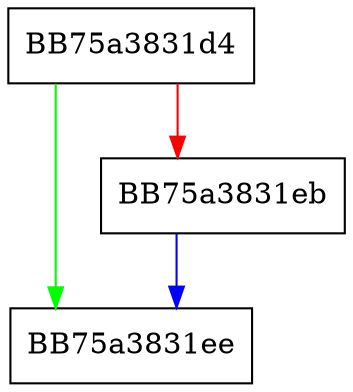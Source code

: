 digraph stem {
  node [shape="box"];
  graph [splines=ortho];
  BB75a3831d4 -> BB75a3831ee [color="green"];
  BB75a3831d4 -> BB75a3831eb [color="red"];
  BB75a3831eb -> BB75a3831ee [color="blue"];
}